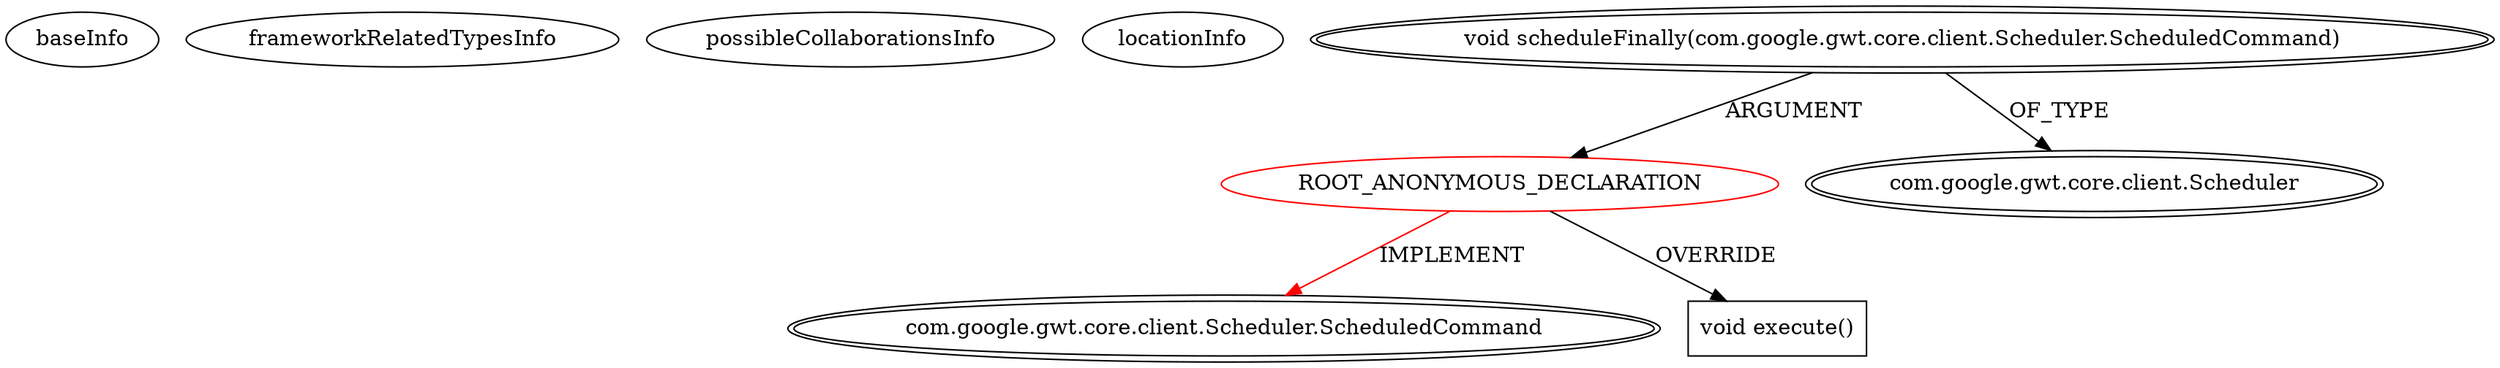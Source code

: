 digraph {
baseInfo[graphId=1252,category="extension_graph",isAnonymous=true,possibleRelation=false]
frameworkRelatedTypesInfo[0="com.google.gwt.core.client.Scheduler.ScheduledCommand"]
possibleCollaborationsInfo[]
locationInfo[projectName="dapicard-gwt-surface",filePath="/dapicard-gwt-surface/gwt-surface-master/gwt-surface/src/main/java/com/axeiya/gwt/surface/client/inserter/blockinserter/BlockInserter.java",contextSignature="void insert(SurfaceSelection)",graphId="1252"]
0[label="ROOT_ANONYMOUS_DECLARATION",vertexType="ROOT_ANONYMOUS_DECLARATION",isFrameworkType=false,color=red]
1[label="com.google.gwt.core.client.Scheduler.ScheduledCommand",vertexType="FRAMEWORK_INTERFACE_TYPE",isFrameworkType=true,peripheries=2]
2[label="void scheduleFinally(com.google.gwt.core.client.Scheduler.ScheduledCommand)",vertexType="OUTSIDE_CALL",isFrameworkType=true,peripheries=2]
3[label="com.google.gwt.core.client.Scheduler",vertexType="FRAMEWORK_CLASS_TYPE",isFrameworkType=true,peripheries=2]
4[label="void execute()",vertexType="OVERRIDING_METHOD_DECLARATION",isFrameworkType=false,shape=box]
0->1[label="IMPLEMENT",color=red]
2->0[label="ARGUMENT"]
2->3[label="OF_TYPE"]
0->4[label="OVERRIDE"]
}
